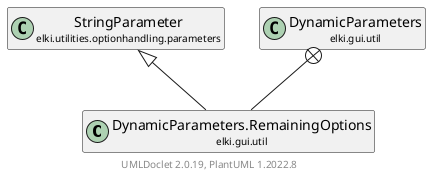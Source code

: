 @startuml
    remove .*\.(Instance|Par|Parameterizer|Factory)$
    set namespaceSeparator none
    hide empty fields
    hide empty methods

    class "<size:14>DynamicParameters.RemainingOptions\n<size:10>elki.gui.util" as elki.gui.util.DynamicParameters.RemainingOptions [[DynamicParameters.RemainingOptions.html]]

    class "<size:14>StringParameter\n<size:10>elki.utilities.optionhandling.parameters" as elki.utilities.optionhandling.parameters.StringParameter [[../../utilities/optionhandling/parameters/StringParameter.html]]
    class "<size:14>DynamicParameters\n<size:10>elki.gui.util" as elki.gui.util.DynamicParameters [[DynamicParameters.html]]

    elki.utilities.optionhandling.parameters.StringParameter <|-- elki.gui.util.DynamicParameters.RemainingOptions
    elki.gui.util.DynamicParameters +-- elki.gui.util.DynamicParameters.RemainingOptions

    center footer UMLDoclet 2.0.19, PlantUML 1.2022.8
@enduml
